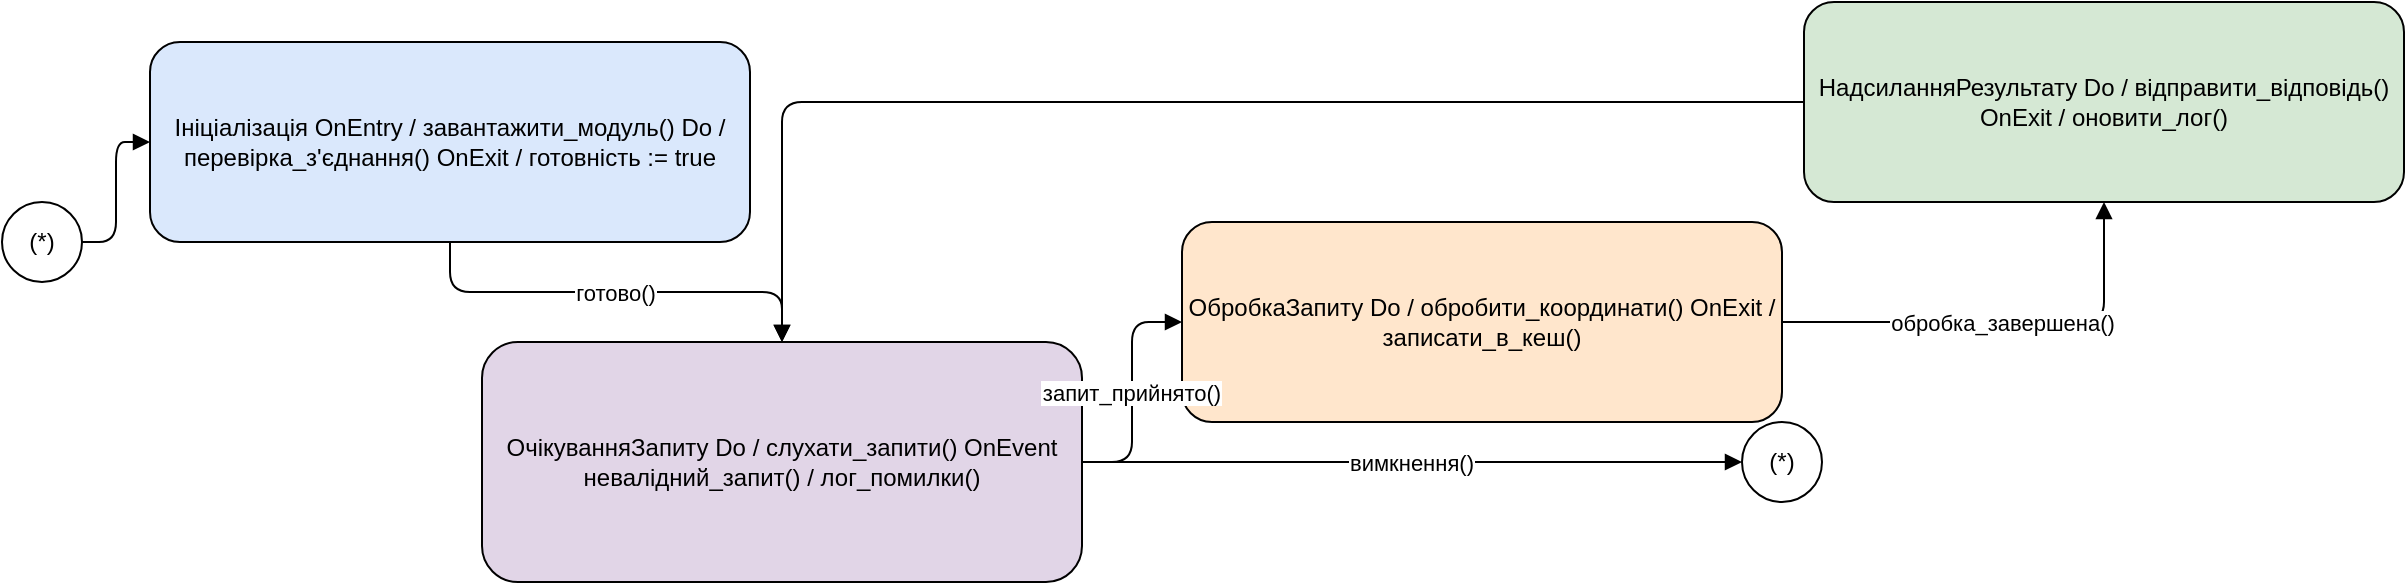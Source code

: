 <mxfile version="27.1.4">
  <diagram name="GISСервіс" id="0">
    <mxGraphModel dx="1351" dy="871" grid="1" gridSize="10" guides="1" tooltips="1" connect="1" arrows="1" fold="1" page="1" pageScale="1" pageWidth="827" pageHeight="1169" math="0" shadow="0">
      <root>
        <mxCell id="0" />
        <mxCell id="1" parent="0" />
        <mxCell id="start" value="(*)" style="ellipse;whiteSpace=wrap;html=1;fillColor=#FFFFFF;" parent="1" vertex="1">
          <mxGeometry x="40" y="100" width="40" height="40" as="geometry" />
        </mxCell>
        <mxCell id="Ініціалізація" value="Ініціалізація OnEntry / завантажити_модуль() Do / перевірка_з&#39;єднання() OnExit / готовність := true" style="rounded=1;whiteSpace=wrap;html=1;fillColor=#DAE8FC;" parent="1" vertex="1">
          <mxGeometry x="114" y="20" width="300" height="100" as="geometry" />
        </mxCell>
        <mxCell id="ОчікуванняЗапиту" value="ОчікуванняЗапиту Do / слухати_запити() OnEvent невалідний_запит() / лог_помилки()" style="rounded=1;whiteSpace=wrap;html=1;fillColor=#E1D5E7;" parent="1" vertex="1">
          <mxGeometry x="280" y="170" width="300" height="120" as="geometry" />
        </mxCell>
        <mxCell id="ОбробкаЗапиту" value="ОбробкаЗапиту Do / обробити_координати() OnExit / записати_в_кеш()" style="rounded=1;whiteSpace=wrap;html=1;fillColor=#FFE6CC;" parent="1" vertex="1">
          <mxGeometry x="630" y="110" width="300" height="100" as="geometry" />
        </mxCell>
        <mxCell id="НадсиланняРезультату" value="НадсиланняРезультату Do / відправити_відповідь() OnExit / оновити_лог()" style="rounded=1;whiteSpace=wrap;html=1;fillColor=#D5E8D4;" parent="1" vertex="1">
          <mxGeometry x="941" width="300" height="100" as="geometry" />
        </mxCell>
        <mxCell id="end" value="(*)" style="ellipse;whiteSpace=wrap;html=1;fillColor=#FFFFFF;" parent="1" vertex="1">
          <mxGeometry x="910" y="210" width="40" height="40" as="geometry" />
        </mxCell>
        <mxCell id="e1" value="" style="edgeStyle=orthogonalEdgeStyle;endArrow=block;" parent="1" source="start" target="Ініціалізація" edge="1">
          <mxGeometry relative="1" as="geometry" />
        </mxCell>
        <mxCell id="e2" value="готово()" style="edgeStyle=orthogonalEdgeStyle;endArrow=block;" parent="1" source="Ініціалізація" target="ОчікуванняЗапиту" edge="1">
          <mxGeometry relative="1" as="geometry" />
        </mxCell>
        <mxCell id="e3" value="запит_прийнято()" style="edgeStyle=orthogonalEdgeStyle;endArrow=block;" parent="1" source="ОчікуванняЗапиту" target="ОбробкаЗапиту" edge="1">
          <mxGeometry relative="1" as="geometry" />
        </mxCell>
        <mxCell id="e4" value="обробка_завершена()" style="edgeStyle=orthogonalEdgeStyle;endArrow=block;" parent="1" source="ОбробкаЗапиту" target="НадсиланняРезультату" edge="1">
          <mxGeometry relative="1" as="geometry" />
        </mxCell>
        <mxCell id="e5" value="" style="edgeStyle=orthogonalEdgeStyle;endArrow=block;" parent="1" source="НадсиланняРезультату" target="ОчікуванняЗапиту" edge="1">
          <mxGeometry relative="1" as="geometry" />
        </mxCell>
        <mxCell id="e6" value="вимкнення()" style="edgeStyle=orthogonalEdgeStyle;endArrow=block;" parent="1" source="ОчікуванняЗапиту" target="end" edge="1">
          <mxGeometry relative="1" as="geometry" />
        </mxCell>
      </root>
    </mxGraphModel>
  </diagram>
</mxfile>

